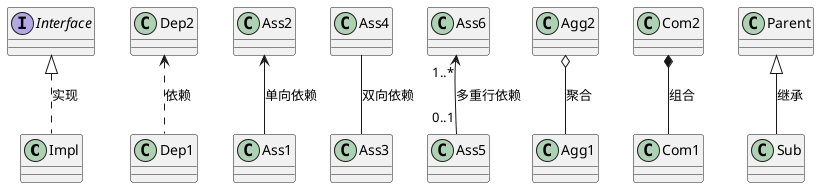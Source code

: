 @startuml
class Impl
interface Interface

Interface <|.. Impl:实现

class Dep1
class Dep2
Dep2 <.. Dep1:依赖

class Ass1
class Ass2
Ass2 <-- Ass1:单向依赖

class Ass3
class Ass4
Ass4 -- Ass3:双向依赖

class Ass5
class Ass6
Ass6 "1..*"<--"0..1" Ass5:多重行依赖

class Agg1
class Agg2
Agg2 o-- Agg1:聚合

class Com1
class Com2
Com2 *-- Com1:组合

class Parent
class Sub
Parent <|-- Sub:继承

@enduml
